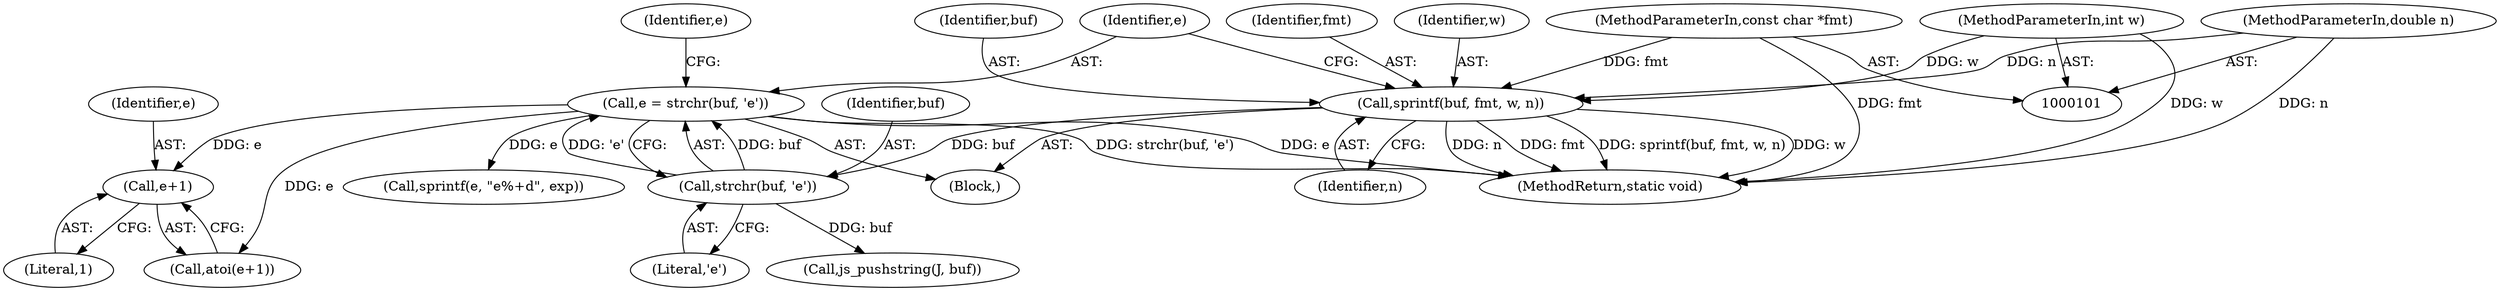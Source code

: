 digraph "0_mujs_da632ca08f240590d2dec786722ed08486ce1be6_0@pointer" {
"1000126" [label="(Call,e+1)"];
"1000114" [label="(Call,e = strchr(buf, 'e'))"];
"1000116" [label="(Call,strchr(buf, 'e'))"];
"1000109" [label="(Call,sprintf(buf, fmt, w, n))"];
"1000103" [label="(MethodParameterIn,const char *fmt)"];
"1000104" [label="(MethodParameterIn,int w)"];
"1000105" [label="(MethodParameterIn,double n)"];
"1000113" [label="(Identifier,n)"];
"1000115" [label="(Identifier,e)"];
"1000106" [label="(Block,)"];
"1000126" [label="(Call,e+1)"];
"1000118" [label="(Literal,'e')"];
"1000104" [label="(MethodParameterIn,int w)"];
"1000110" [label="(Identifier,buf)"];
"1000111" [label="(Identifier,fmt)"];
"1000125" [label="(Call,atoi(e+1))"];
"1000116" [label="(Call,strchr(buf, 'e'))"];
"1000105" [label="(MethodParameterIn,double n)"];
"1000133" [label="(Call,js_pushstring(J, buf))"];
"1000120" [label="(Identifier,e)"];
"1000114" [label="(Call,e = strchr(buf, 'e'))"];
"1000103" [label="(MethodParameterIn,const char *fmt)"];
"1000136" [label="(MethodReturn,static void)"];
"1000117" [label="(Identifier,buf)"];
"1000129" [label="(Call,sprintf(e, \"e%+d\", exp))"];
"1000127" [label="(Identifier,e)"];
"1000109" [label="(Call,sprintf(buf, fmt, w, n))"];
"1000128" [label="(Literal,1)"];
"1000112" [label="(Identifier,w)"];
"1000126" -> "1000125"  [label="AST: "];
"1000126" -> "1000128"  [label="CFG: "];
"1000127" -> "1000126"  [label="AST: "];
"1000128" -> "1000126"  [label="AST: "];
"1000125" -> "1000126"  [label="CFG: "];
"1000114" -> "1000126"  [label="DDG: e"];
"1000114" -> "1000106"  [label="AST: "];
"1000114" -> "1000116"  [label="CFG: "];
"1000115" -> "1000114"  [label="AST: "];
"1000116" -> "1000114"  [label="AST: "];
"1000120" -> "1000114"  [label="CFG: "];
"1000114" -> "1000136"  [label="DDG: e"];
"1000114" -> "1000136"  [label="DDG: strchr(buf, 'e')"];
"1000116" -> "1000114"  [label="DDG: buf"];
"1000116" -> "1000114"  [label="DDG: 'e'"];
"1000114" -> "1000125"  [label="DDG: e"];
"1000114" -> "1000129"  [label="DDG: e"];
"1000116" -> "1000118"  [label="CFG: "];
"1000117" -> "1000116"  [label="AST: "];
"1000118" -> "1000116"  [label="AST: "];
"1000109" -> "1000116"  [label="DDG: buf"];
"1000116" -> "1000133"  [label="DDG: buf"];
"1000109" -> "1000106"  [label="AST: "];
"1000109" -> "1000113"  [label="CFG: "];
"1000110" -> "1000109"  [label="AST: "];
"1000111" -> "1000109"  [label="AST: "];
"1000112" -> "1000109"  [label="AST: "];
"1000113" -> "1000109"  [label="AST: "];
"1000115" -> "1000109"  [label="CFG: "];
"1000109" -> "1000136"  [label="DDG: sprintf(buf, fmt, w, n)"];
"1000109" -> "1000136"  [label="DDG: w"];
"1000109" -> "1000136"  [label="DDG: n"];
"1000109" -> "1000136"  [label="DDG: fmt"];
"1000103" -> "1000109"  [label="DDG: fmt"];
"1000104" -> "1000109"  [label="DDG: w"];
"1000105" -> "1000109"  [label="DDG: n"];
"1000103" -> "1000101"  [label="AST: "];
"1000103" -> "1000136"  [label="DDG: fmt"];
"1000104" -> "1000101"  [label="AST: "];
"1000104" -> "1000136"  [label="DDG: w"];
"1000105" -> "1000101"  [label="AST: "];
"1000105" -> "1000136"  [label="DDG: n"];
}
